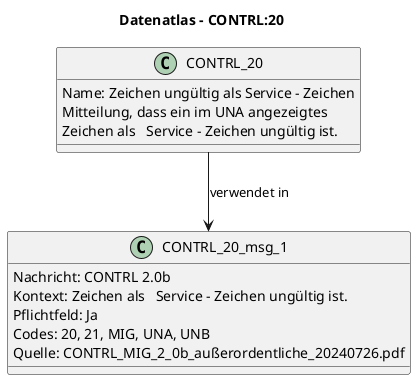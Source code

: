 @startuml
title Datenatlas – CONTRL:20
class CONTRL_20 {
  Name: Zeichen ungültig als Service - Zeichen
Mitteilung, dass ein im UNA angezeigtes
Zeichen als   Service - Zeichen ungültig ist.
}
class CONTRL_20_msg_1 {
  Nachricht: CONTRL 2.0b
  Kontext: Zeichen als   Service - Zeichen ungültig ist.
  Pflichtfeld: Ja
  Codes: 20, 21, MIG, UNA, UNB
  Quelle: CONTRL_MIG_2_0b_außerordentliche_20240726.pdf
}
CONTRL_20 --> CONTRL_20_msg_1 : verwendet in
@enduml